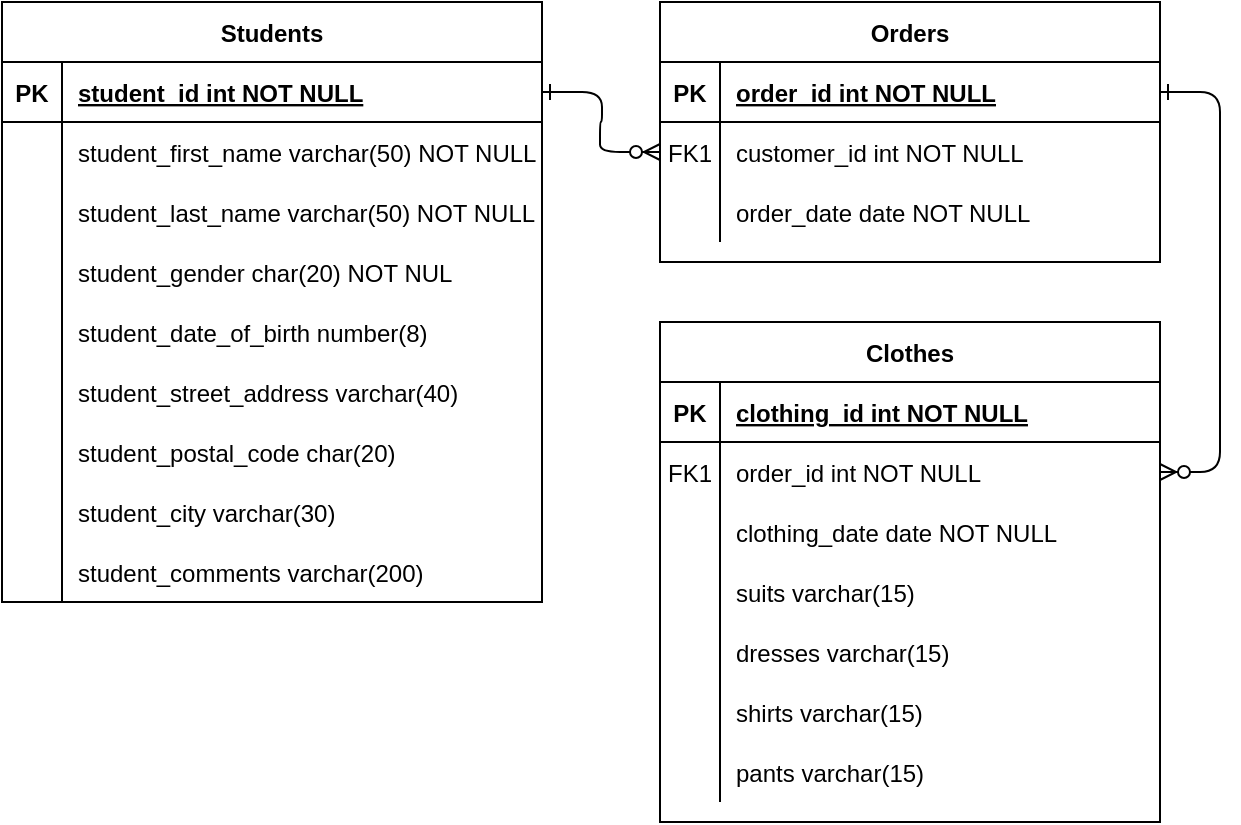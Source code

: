 <mxfile version="14.9.3" type="github">
  <diagram id="R2lEEEUBdFMjLlhIrx00" name="Page-1">
    <mxGraphModel dx="848" dy="563" grid="1" gridSize="10" guides="1" tooltips="1" connect="1" arrows="1" fold="1" page="1" pageScale="1" pageWidth="850" pageHeight="1100" math="0" shadow="0" extFonts="Permanent Marker^https://fonts.googleapis.com/css?family=Permanent+Marker">
      <root>
        <mxCell id="0" />
        <mxCell id="1" parent="0" />
        <mxCell id="C-vyLk0tnHw3VtMMgP7b-1" value="" style="edgeStyle=entityRelationEdgeStyle;endArrow=ERzeroToMany;startArrow=ERone;endFill=1;startFill=0;" parent="1" source="C-vyLk0tnHw3VtMMgP7b-24" target="C-vyLk0tnHw3VtMMgP7b-6" edge="1">
          <mxGeometry width="100" height="100" relative="1" as="geometry">
            <mxPoint x="340" y="720" as="sourcePoint" />
            <mxPoint x="440" y="620" as="targetPoint" />
          </mxGeometry>
        </mxCell>
        <mxCell id="C-vyLk0tnHw3VtMMgP7b-12" value="" style="edgeStyle=entityRelationEdgeStyle;endArrow=ERzeroToMany;startArrow=ERone;endFill=1;startFill=0;" parent="1" source="C-vyLk0tnHw3VtMMgP7b-3" target="C-vyLk0tnHw3VtMMgP7b-17" edge="1">
          <mxGeometry width="100" height="100" relative="1" as="geometry">
            <mxPoint x="400" y="180" as="sourcePoint" />
            <mxPoint x="460" y="205" as="targetPoint" />
          </mxGeometry>
        </mxCell>
        <mxCell id="C-vyLk0tnHw3VtMMgP7b-2" value="Orders" style="shape=table;startSize=30;container=1;collapsible=1;childLayout=tableLayout;fixedRows=1;rowLines=0;fontStyle=1;align=center;resizeLast=1;" parent="1" vertex="1">
          <mxGeometry x="450" y="120" width="250" height="130" as="geometry" />
        </mxCell>
        <mxCell id="C-vyLk0tnHw3VtMMgP7b-3" value="" style="shape=partialRectangle;collapsible=0;dropTarget=0;pointerEvents=0;fillColor=none;points=[[0,0.5],[1,0.5]];portConstraint=eastwest;top=0;left=0;right=0;bottom=1;" parent="C-vyLk0tnHw3VtMMgP7b-2" vertex="1">
          <mxGeometry y="30" width="250" height="30" as="geometry" />
        </mxCell>
        <mxCell id="C-vyLk0tnHw3VtMMgP7b-4" value="PK" style="shape=partialRectangle;overflow=hidden;connectable=0;fillColor=none;top=0;left=0;bottom=0;right=0;fontStyle=1;" parent="C-vyLk0tnHw3VtMMgP7b-3" vertex="1">
          <mxGeometry width="30" height="30" as="geometry" />
        </mxCell>
        <mxCell id="C-vyLk0tnHw3VtMMgP7b-5" value="order_id int NOT NULL " style="shape=partialRectangle;overflow=hidden;connectable=0;fillColor=none;top=0;left=0;bottom=0;right=0;align=left;spacingLeft=6;fontStyle=5;" parent="C-vyLk0tnHw3VtMMgP7b-3" vertex="1">
          <mxGeometry x="30" width="220" height="30" as="geometry" />
        </mxCell>
        <mxCell id="C-vyLk0tnHw3VtMMgP7b-6" value="" style="shape=partialRectangle;collapsible=0;dropTarget=0;pointerEvents=0;fillColor=none;points=[[0,0.5],[1,0.5]];portConstraint=eastwest;top=0;left=0;right=0;bottom=0;" parent="C-vyLk0tnHw3VtMMgP7b-2" vertex="1">
          <mxGeometry y="60" width="250" height="30" as="geometry" />
        </mxCell>
        <mxCell id="C-vyLk0tnHw3VtMMgP7b-7" value="FK1" style="shape=partialRectangle;overflow=hidden;connectable=0;fillColor=none;top=0;left=0;bottom=0;right=0;" parent="C-vyLk0tnHw3VtMMgP7b-6" vertex="1">
          <mxGeometry width="30" height="30" as="geometry" />
        </mxCell>
        <mxCell id="C-vyLk0tnHw3VtMMgP7b-8" value="customer_id int NOT NULL" style="shape=partialRectangle;overflow=hidden;connectable=0;fillColor=none;top=0;left=0;bottom=0;right=0;align=left;spacingLeft=6;" parent="C-vyLk0tnHw3VtMMgP7b-6" vertex="1">
          <mxGeometry x="30" width="220" height="30" as="geometry" />
        </mxCell>
        <mxCell id="C-vyLk0tnHw3VtMMgP7b-9" value="" style="shape=partialRectangle;collapsible=0;dropTarget=0;pointerEvents=0;fillColor=none;points=[[0,0.5],[1,0.5]];portConstraint=eastwest;top=0;left=0;right=0;bottom=0;" parent="C-vyLk0tnHw3VtMMgP7b-2" vertex="1">
          <mxGeometry y="90" width="250" height="30" as="geometry" />
        </mxCell>
        <mxCell id="C-vyLk0tnHw3VtMMgP7b-10" value="" style="shape=partialRectangle;overflow=hidden;connectable=0;fillColor=none;top=0;left=0;bottom=0;right=0;" parent="C-vyLk0tnHw3VtMMgP7b-9" vertex="1">
          <mxGeometry width="30" height="30" as="geometry" />
        </mxCell>
        <mxCell id="C-vyLk0tnHw3VtMMgP7b-11" value="order_date date NOT NULL" style="shape=partialRectangle;overflow=hidden;connectable=0;fillColor=none;top=0;left=0;bottom=0;right=0;align=left;spacingLeft=6;" parent="C-vyLk0tnHw3VtMMgP7b-9" vertex="1">
          <mxGeometry x="30" width="220" height="30" as="geometry" />
        </mxCell>
        <mxCell id="C-vyLk0tnHw3VtMMgP7b-13" value="Clothes" style="shape=table;startSize=30;container=1;collapsible=1;childLayout=tableLayout;fixedRows=1;rowLines=0;fontStyle=1;align=center;resizeLast=1;" parent="1" vertex="1">
          <mxGeometry x="450" y="280" width="250" height="250" as="geometry" />
        </mxCell>
        <mxCell id="C-vyLk0tnHw3VtMMgP7b-14" value="" style="shape=partialRectangle;collapsible=0;dropTarget=0;pointerEvents=0;fillColor=none;points=[[0,0.5],[1,0.5]];portConstraint=eastwest;top=0;left=0;right=0;bottom=1;" parent="C-vyLk0tnHw3VtMMgP7b-13" vertex="1">
          <mxGeometry y="30" width="250" height="30" as="geometry" />
        </mxCell>
        <mxCell id="C-vyLk0tnHw3VtMMgP7b-15" value="PK" style="shape=partialRectangle;overflow=hidden;connectable=0;fillColor=none;top=0;left=0;bottom=0;right=0;fontStyle=1;" parent="C-vyLk0tnHw3VtMMgP7b-14" vertex="1">
          <mxGeometry width="30" height="30" as="geometry" />
        </mxCell>
        <mxCell id="C-vyLk0tnHw3VtMMgP7b-16" value="clothing_id int NOT NULL " style="shape=partialRectangle;overflow=hidden;connectable=0;fillColor=none;top=0;left=0;bottom=0;right=0;align=left;spacingLeft=6;fontStyle=5;" parent="C-vyLk0tnHw3VtMMgP7b-14" vertex="1">
          <mxGeometry x="30" width="220" height="30" as="geometry" />
        </mxCell>
        <mxCell id="C-vyLk0tnHw3VtMMgP7b-17" value="" style="shape=partialRectangle;collapsible=0;dropTarget=0;pointerEvents=0;fillColor=none;points=[[0,0.5],[1,0.5]];portConstraint=eastwest;top=0;left=0;right=0;bottom=0;" parent="C-vyLk0tnHw3VtMMgP7b-13" vertex="1">
          <mxGeometry y="60" width="250" height="30" as="geometry" />
        </mxCell>
        <mxCell id="C-vyLk0tnHw3VtMMgP7b-18" value="FK1" style="shape=partialRectangle;overflow=hidden;connectable=0;fillColor=none;top=0;left=0;bottom=0;right=0;" parent="C-vyLk0tnHw3VtMMgP7b-17" vertex="1">
          <mxGeometry width="30" height="30" as="geometry" />
        </mxCell>
        <mxCell id="C-vyLk0tnHw3VtMMgP7b-19" value="order_id int NOT NULL" style="shape=partialRectangle;overflow=hidden;connectable=0;fillColor=none;top=0;left=0;bottom=0;right=0;align=left;spacingLeft=6;" parent="C-vyLk0tnHw3VtMMgP7b-17" vertex="1">
          <mxGeometry x="30" width="220" height="30" as="geometry" />
        </mxCell>
        <mxCell id="C-vyLk0tnHw3VtMMgP7b-20" value="" style="shape=partialRectangle;collapsible=0;dropTarget=0;pointerEvents=0;fillColor=none;points=[[0,0.5],[1,0.5]];portConstraint=eastwest;top=0;left=0;right=0;bottom=0;" parent="C-vyLk0tnHw3VtMMgP7b-13" vertex="1">
          <mxGeometry y="90" width="250" height="30" as="geometry" />
        </mxCell>
        <mxCell id="C-vyLk0tnHw3VtMMgP7b-21" value="" style="shape=partialRectangle;overflow=hidden;connectable=0;fillColor=none;top=0;left=0;bottom=0;right=0;" parent="C-vyLk0tnHw3VtMMgP7b-20" vertex="1">
          <mxGeometry width="30" height="30" as="geometry" />
        </mxCell>
        <mxCell id="C-vyLk0tnHw3VtMMgP7b-22" value="clothing_date date NOT NULL" style="shape=partialRectangle;overflow=hidden;connectable=0;fillColor=none;top=0;left=0;bottom=0;right=0;align=left;spacingLeft=6;" parent="C-vyLk0tnHw3VtMMgP7b-20" vertex="1">
          <mxGeometry x="30" width="220" height="30" as="geometry" />
        </mxCell>
        <mxCell id="a2AFdeCz7c9KTtGxKDfc-1" style="shape=partialRectangle;collapsible=0;dropTarget=0;pointerEvents=0;fillColor=none;points=[[0,0.5],[1,0.5]];portConstraint=eastwest;top=0;left=0;right=0;bottom=0;" parent="C-vyLk0tnHw3VtMMgP7b-13" vertex="1">
          <mxGeometry y="120" width="250" height="30" as="geometry" />
        </mxCell>
        <mxCell id="a2AFdeCz7c9KTtGxKDfc-2" style="shape=partialRectangle;overflow=hidden;connectable=0;fillColor=none;top=0;left=0;bottom=0;right=0;" parent="a2AFdeCz7c9KTtGxKDfc-1" vertex="1">
          <mxGeometry width="30" height="30" as="geometry" />
        </mxCell>
        <mxCell id="a2AFdeCz7c9KTtGxKDfc-3" value="suits varchar(15)" style="shape=partialRectangle;overflow=hidden;connectable=0;fillColor=none;top=0;left=0;bottom=0;right=0;align=left;spacingLeft=6;" parent="a2AFdeCz7c9KTtGxKDfc-1" vertex="1">
          <mxGeometry x="30" width="220" height="30" as="geometry" />
        </mxCell>
        <mxCell id="a2AFdeCz7c9KTtGxKDfc-4" style="shape=partialRectangle;collapsible=0;dropTarget=0;pointerEvents=0;fillColor=none;points=[[0,0.5],[1,0.5]];portConstraint=eastwest;top=0;left=0;right=0;bottom=0;" parent="C-vyLk0tnHw3VtMMgP7b-13" vertex="1">
          <mxGeometry y="150" width="250" height="30" as="geometry" />
        </mxCell>
        <mxCell id="a2AFdeCz7c9KTtGxKDfc-5" style="shape=partialRectangle;overflow=hidden;connectable=0;fillColor=none;top=0;left=0;bottom=0;right=0;" parent="a2AFdeCz7c9KTtGxKDfc-4" vertex="1">
          <mxGeometry width="30" height="30" as="geometry" />
        </mxCell>
        <mxCell id="a2AFdeCz7c9KTtGxKDfc-6" value="dresses varchar(15)" style="shape=partialRectangle;overflow=hidden;connectable=0;fillColor=none;top=0;left=0;bottom=0;right=0;align=left;spacingLeft=6;" parent="a2AFdeCz7c9KTtGxKDfc-4" vertex="1">
          <mxGeometry x="30" width="220" height="30" as="geometry" />
        </mxCell>
        <mxCell id="a2AFdeCz7c9KTtGxKDfc-10" style="shape=partialRectangle;collapsible=0;dropTarget=0;pointerEvents=0;fillColor=none;points=[[0,0.5],[1,0.5]];portConstraint=eastwest;top=0;left=0;right=0;bottom=0;" parent="C-vyLk0tnHw3VtMMgP7b-13" vertex="1">
          <mxGeometry y="180" width="250" height="30" as="geometry" />
        </mxCell>
        <mxCell id="a2AFdeCz7c9KTtGxKDfc-11" style="shape=partialRectangle;overflow=hidden;connectable=0;fillColor=none;top=0;left=0;bottom=0;right=0;" parent="a2AFdeCz7c9KTtGxKDfc-10" vertex="1">
          <mxGeometry width="30" height="30" as="geometry" />
        </mxCell>
        <mxCell id="a2AFdeCz7c9KTtGxKDfc-12" value="shirts varchar(15)" style="shape=partialRectangle;overflow=hidden;connectable=0;fillColor=none;top=0;left=0;bottom=0;right=0;align=left;spacingLeft=6;" parent="a2AFdeCz7c9KTtGxKDfc-10" vertex="1">
          <mxGeometry x="30" width="220" height="30" as="geometry" />
        </mxCell>
        <mxCell id="a2AFdeCz7c9KTtGxKDfc-7" style="shape=partialRectangle;collapsible=0;dropTarget=0;pointerEvents=0;fillColor=none;points=[[0,0.5],[1,0.5]];portConstraint=eastwest;top=0;left=0;right=0;bottom=0;" parent="C-vyLk0tnHw3VtMMgP7b-13" vertex="1">
          <mxGeometry y="210" width="250" height="30" as="geometry" />
        </mxCell>
        <mxCell id="a2AFdeCz7c9KTtGxKDfc-8" style="shape=partialRectangle;overflow=hidden;connectable=0;fillColor=none;top=0;left=0;bottom=0;right=0;" parent="a2AFdeCz7c9KTtGxKDfc-7" vertex="1">
          <mxGeometry width="30" height="30" as="geometry" />
        </mxCell>
        <mxCell id="a2AFdeCz7c9KTtGxKDfc-9" value="pants varchar(15)" style="shape=partialRectangle;overflow=hidden;connectable=0;fillColor=none;top=0;left=0;bottom=0;right=0;align=left;spacingLeft=6;" parent="a2AFdeCz7c9KTtGxKDfc-7" vertex="1">
          <mxGeometry x="30" width="220" height="30" as="geometry" />
        </mxCell>
        <mxCell id="C-vyLk0tnHw3VtMMgP7b-23" value="Students" style="shape=table;startSize=30;container=1;collapsible=1;childLayout=tableLayout;fixedRows=1;rowLines=0;fontStyle=1;align=center;resizeLast=1;" parent="1" vertex="1">
          <mxGeometry x="121" y="120" width="270.0" height="300" as="geometry" />
        </mxCell>
        <mxCell id="C-vyLk0tnHw3VtMMgP7b-24" value="" style="shape=partialRectangle;collapsible=0;dropTarget=0;pointerEvents=0;fillColor=none;points=[[0,0.5],[1,0.5]];portConstraint=eastwest;top=0;left=0;right=0;bottom=1;" parent="C-vyLk0tnHw3VtMMgP7b-23" vertex="1">
          <mxGeometry y="30" width="270.0" height="30" as="geometry" />
        </mxCell>
        <mxCell id="C-vyLk0tnHw3VtMMgP7b-25" value="PK" style="shape=partialRectangle;overflow=hidden;connectable=0;fillColor=none;top=0;left=0;bottom=0;right=0;fontStyle=1;" parent="C-vyLk0tnHw3VtMMgP7b-24" vertex="1">
          <mxGeometry width="30" height="30" as="geometry" />
        </mxCell>
        <mxCell id="C-vyLk0tnHw3VtMMgP7b-26" value="student_id int NOT NULL " style="shape=partialRectangle;overflow=hidden;connectable=0;fillColor=none;top=0;left=0;bottom=0;right=0;align=left;spacingLeft=6;fontStyle=5;" parent="C-vyLk0tnHw3VtMMgP7b-24" vertex="1">
          <mxGeometry x="30" width="240.0" height="30" as="geometry" />
        </mxCell>
        <mxCell id="C-vyLk0tnHw3VtMMgP7b-27" value="" style="shape=partialRectangle;collapsible=0;dropTarget=0;pointerEvents=0;fillColor=none;points=[[0,0.5],[1,0.5]];portConstraint=eastwest;top=0;left=0;right=0;bottom=0;" parent="C-vyLk0tnHw3VtMMgP7b-23" vertex="1">
          <mxGeometry y="60" width="270.0" height="30" as="geometry" />
        </mxCell>
        <mxCell id="C-vyLk0tnHw3VtMMgP7b-28" value="" style="shape=partialRectangle;overflow=hidden;connectable=0;fillColor=none;top=0;left=0;bottom=0;right=0;" parent="C-vyLk0tnHw3VtMMgP7b-27" vertex="1">
          <mxGeometry width="30" height="30" as="geometry" />
        </mxCell>
        <mxCell id="C-vyLk0tnHw3VtMMgP7b-29" value="student_first_name varchar(50) NOT NULL" style="shape=partialRectangle;overflow=hidden;connectable=0;fillColor=none;top=0;left=0;bottom=0;right=0;align=left;spacingLeft=6;" parent="C-vyLk0tnHw3VtMMgP7b-27" vertex="1">
          <mxGeometry x="30" width="240.0" height="30" as="geometry" />
        </mxCell>
        <mxCell id="WIbTBgzNkDK_HJqjRX9S-68" style="shape=partialRectangle;collapsible=0;dropTarget=0;pointerEvents=0;fillColor=none;points=[[0,0.5],[1,0.5]];portConstraint=eastwest;top=0;left=0;right=0;bottom=0;" parent="C-vyLk0tnHw3VtMMgP7b-23" vertex="1">
          <mxGeometry y="90" width="270.0" height="30" as="geometry" />
        </mxCell>
        <mxCell id="WIbTBgzNkDK_HJqjRX9S-69" style="shape=partialRectangle;overflow=hidden;connectable=0;fillColor=none;top=0;left=0;bottom=0;right=0;" parent="WIbTBgzNkDK_HJqjRX9S-68" vertex="1">
          <mxGeometry width="30" height="30" as="geometry" />
        </mxCell>
        <mxCell id="WIbTBgzNkDK_HJqjRX9S-70" value="student_last_name varchar(50) NOT NULL" style="shape=partialRectangle;overflow=hidden;connectable=0;fillColor=none;top=0;left=0;bottom=0;right=0;align=left;spacingLeft=6;" parent="WIbTBgzNkDK_HJqjRX9S-68" vertex="1">
          <mxGeometry x="30" width="240.0" height="30" as="geometry" />
        </mxCell>
        <mxCell id="WIbTBgzNkDK_HJqjRX9S-65" style="shape=partialRectangle;collapsible=0;dropTarget=0;pointerEvents=0;fillColor=none;points=[[0,0.5],[1,0.5]];portConstraint=eastwest;top=0;left=0;right=0;bottom=0;" parent="C-vyLk0tnHw3VtMMgP7b-23" vertex="1">
          <mxGeometry y="120" width="270.0" height="30" as="geometry" />
        </mxCell>
        <mxCell id="WIbTBgzNkDK_HJqjRX9S-66" style="shape=partialRectangle;overflow=hidden;connectable=0;fillColor=none;top=0;left=0;bottom=0;right=0;" parent="WIbTBgzNkDK_HJqjRX9S-65" vertex="1">
          <mxGeometry width="30" height="30" as="geometry" />
        </mxCell>
        <mxCell id="WIbTBgzNkDK_HJqjRX9S-67" value="student_gender char(20) NOT NUL" style="shape=partialRectangle;overflow=hidden;connectable=0;fillColor=none;top=0;left=0;bottom=0;right=0;align=left;spacingLeft=6;" parent="WIbTBgzNkDK_HJqjRX9S-65" vertex="1">
          <mxGeometry x="30" width="240.0" height="30" as="geometry" />
        </mxCell>
        <mxCell id="WIbTBgzNkDK_HJqjRX9S-71" style="shape=partialRectangle;collapsible=0;dropTarget=0;pointerEvents=0;fillColor=none;points=[[0,0.5],[1,0.5]];portConstraint=eastwest;top=0;left=0;right=0;bottom=0;" parent="C-vyLk0tnHw3VtMMgP7b-23" vertex="1">
          <mxGeometry y="150" width="270.0" height="30" as="geometry" />
        </mxCell>
        <mxCell id="WIbTBgzNkDK_HJqjRX9S-72" style="shape=partialRectangle;overflow=hidden;connectable=0;fillColor=none;top=0;left=0;bottom=0;right=0;" parent="WIbTBgzNkDK_HJqjRX9S-71" vertex="1">
          <mxGeometry width="30" height="30" as="geometry" />
        </mxCell>
        <mxCell id="WIbTBgzNkDK_HJqjRX9S-73" value="student_date_of_birth number(8)" style="shape=partialRectangle;overflow=hidden;connectable=0;fillColor=none;top=0;left=0;bottom=0;right=0;align=left;spacingLeft=6;" parent="WIbTBgzNkDK_HJqjRX9S-71" vertex="1">
          <mxGeometry x="30" width="240.0" height="30" as="geometry" />
        </mxCell>
        <mxCell id="WIbTBgzNkDK_HJqjRX9S-74" style="shape=partialRectangle;collapsible=0;dropTarget=0;pointerEvents=0;fillColor=none;points=[[0,0.5],[1,0.5]];portConstraint=eastwest;top=0;left=0;right=0;bottom=0;" parent="C-vyLk0tnHw3VtMMgP7b-23" vertex="1">
          <mxGeometry y="180" width="270.0" height="30" as="geometry" />
        </mxCell>
        <mxCell id="WIbTBgzNkDK_HJqjRX9S-75" style="shape=partialRectangle;overflow=hidden;connectable=0;fillColor=none;top=0;left=0;bottom=0;right=0;" parent="WIbTBgzNkDK_HJqjRX9S-74" vertex="1">
          <mxGeometry width="30" height="30" as="geometry" />
        </mxCell>
        <mxCell id="WIbTBgzNkDK_HJqjRX9S-76" value="student_street_address varchar(40)" style="shape=partialRectangle;overflow=hidden;connectable=0;fillColor=none;top=0;left=0;bottom=0;right=0;align=left;spacingLeft=6;" parent="WIbTBgzNkDK_HJqjRX9S-74" vertex="1">
          <mxGeometry x="30" width="240.0" height="30" as="geometry" />
        </mxCell>
        <mxCell id="WIbTBgzNkDK_HJqjRX9S-83" style="shape=partialRectangle;collapsible=0;dropTarget=0;pointerEvents=0;fillColor=none;points=[[0,0.5],[1,0.5]];portConstraint=eastwest;top=0;left=0;right=0;bottom=0;" parent="C-vyLk0tnHw3VtMMgP7b-23" vertex="1">
          <mxGeometry y="210" width="270.0" height="30" as="geometry" />
        </mxCell>
        <mxCell id="WIbTBgzNkDK_HJqjRX9S-84" style="shape=partialRectangle;overflow=hidden;connectable=0;fillColor=none;top=0;left=0;bottom=0;right=0;" parent="WIbTBgzNkDK_HJqjRX9S-83" vertex="1">
          <mxGeometry width="30" height="30" as="geometry" />
        </mxCell>
        <mxCell id="WIbTBgzNkDK_HJqjRX9S-85" value="student_postal_code char(20)" style="shape=partialRectangle;overflow=hidden;connectable=0;fillColor=none;top=0;left=0;bottom=0;right=0;align=left;spacingLeft=6;" parent="WIbTBgzNkDK_HJqjRX9S-83" vertex="1">
          <mxGeometry x="30" width="240.0" height="30" as="geometry" />
        </mxCell>
        <mxCell id="WIbTBgzNkDK_HJqjRX9S-80" style="shape=partialRectangle;collapsible=0;dropTarget=0;pointerEvents=0;fillColor=none;points=[[0,0.5],[1,0.5]];portConstraint=eastwest;top=0;left=0;right=0;bottom=0;" parent="C-vyLk0tnHw3VtMMgP7b-23" vertex="1">
          <mxGeometry y="240" width="270.0" height="30" as="geometry" />
        </mxCell>
        <mxCell id="WIbTBgzNkDK_HJqjRX9S-81" style="shape=partialRectangle;overflow=hidden;connectable=0;fillColor=none;top=0;left=0;bottom=0;right=0;" parent="WIbTBgzNkDK_HJqjRX9S-80" vertex="1">
          <mxGeometry width="30" height="30" as="geometry" />
        </mxCell>
        <mxCell id="WIbTBgzNkDK_HJqjRX9S-82" value="student_city varchar(30)" style="shape=partialRectangle;overflow=hidden;connectable=0;fillColor=none;top=0;left=0;bottom=0;right=0;align=left;spacingLeft=6;" parent="WIbTBgzNkDK_HJqjRX9S-80" vertex="1">
          <mxGeometry x="30" width="240.0" height="30" as="geometry" />
        </mxCell>
        <mxCell id="WIbTBgzNkDK_HJqjRX9S-77" style="shape=partialRectangle;collapsible=0;dropTarget=0;pointerEvents=0;fillColor=none;points=[[0,0.5],[1,0.5]];portConstraint=eastwest;top=0;left=0;right=0;bottom=0;" parent="C-vyLk0tnHw3VtMMgP7b-23" vertex="1">
          <mxGeometry y="270" width="270.0" height="30" as="geometry" />
        </mxCell>
        <mxCell id="WIbTBgzNkDK_HJqjRX9S-78" style="shape=partialRectangle;overflow=hidden;connectable=0;fillColor=none;top=0;left=0;bottom=0;right=0;" parent="WIbTBgzNkDK_HJqjRX9S-77" vertex="1">
          <mxGeometry width="30" height="30" as="geometry" />
        </mxCell>
        <mxCell id="WIbTBgzNkDK_HJqjRX9S-79" value="student_comments varchar(200)" style="shape=partialRectangle;overflow=hidden;connectable=0;fillColor=none;top=0;left=0;bottom=0;right=0;align=left;spacingLeft=6;" parent="WIbTBgzNkDK_HJqjRX9S-77" vertex="1">
          <mxGeometry x="30" width="240.0" height="30" as="geometry" />
        </mxCell>
      </root>
    </mxGraphModel>
  </diagram>
</mxfile>
